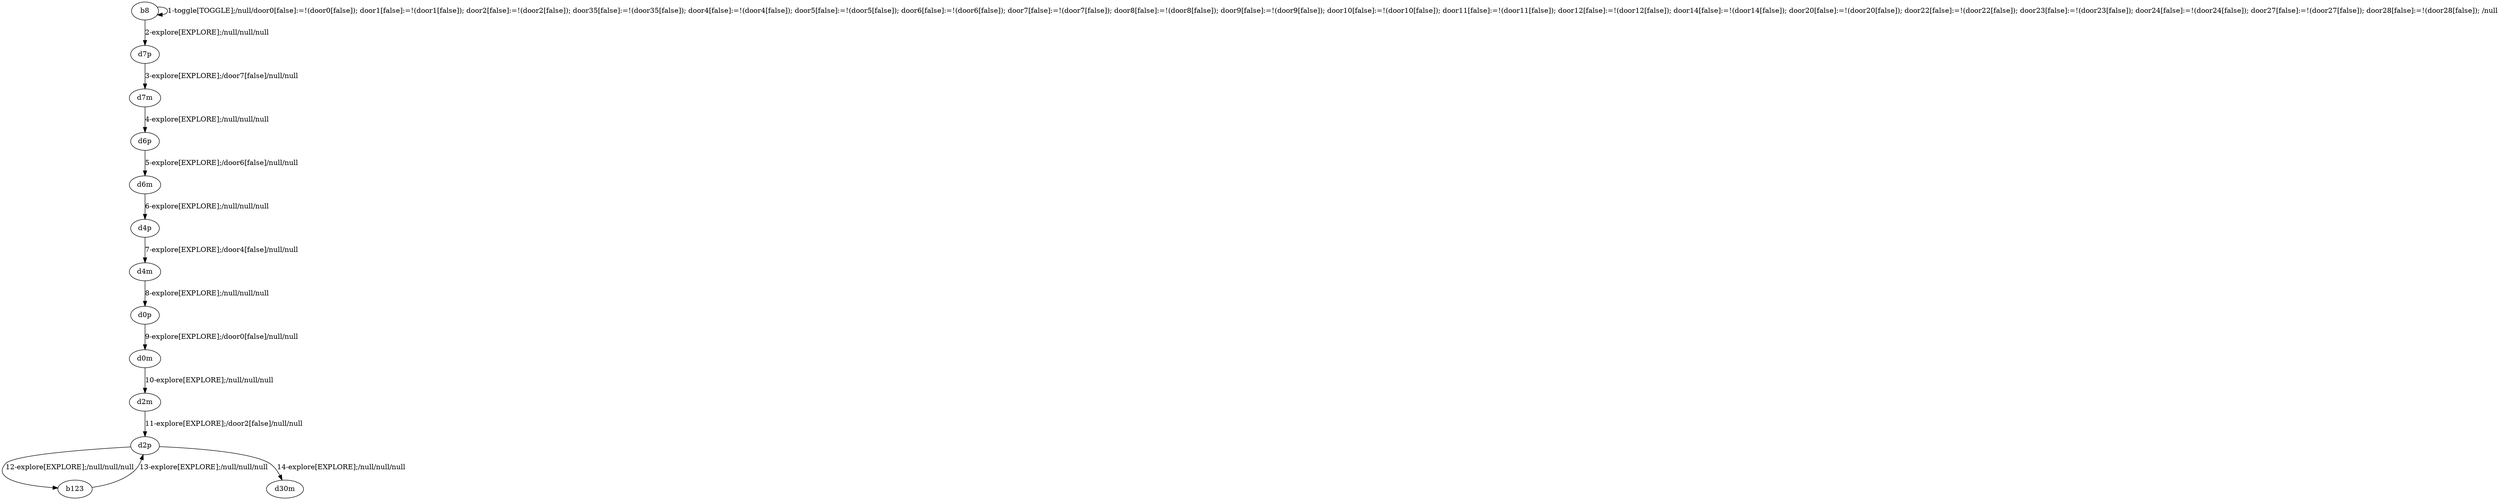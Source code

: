 # Total number of goals covered by this test: 2
# b123 --> d2p
# d2p --> b123

digraph g {
"b8" -> "b8" [label = "1-toggle[TOGGLE];/null/door0[false]:=!(door0[false]); door1[false]:=!(door1[false]); door2[false]:=!(door2[false]); door35[false]:=!(door35[false]); door4[false]:=!(door4[false]); door5[false]:=!(door5[false]); door6[false]:=!(door6[false]); door7[false]:=!(door7[false]); door8[false]:=!(door8[false]); door9[false]:=!(door9[false]); door10[false]:=!(door10[false]); door11[false]:=!(door11[false]); door12[false]:=!(door12[false]); door14[false]:=!(door14[false]); door20[false]:=!(door20[false]); door22[false]:=!(door22[false]); door23[false]:=!(door23[false]); door24[false]:=!(door24[false]); door27[false]:=!(door27[false]); door28[false]:=!(door28[false]); /null"];
"b8" -> "d7p" [label = "2-explore[EXPLORE];/null/null/null"];
"d7p" -> "d7m" [label = "3-explore[EXPLORE];/door7[false]/null/null"];
"d7m" -> "d6p" [label = "4-explore[EXPLORE];/null/null/null"];
"d6p" -> "d6m" [label = "5-explore[EXPLORE];/door6[false]/null/null"];
"d6m" -> "d4p" [label = "6-explore[EXPLORE];/null/null/null"];
"d4p" -> "d4m" [label = "7-explore[EXPLORE];/door4[false]/null/null"];
"d4m" -> "d0p" [label = "8-explore[EXPLORE];/null/null/null"];
"d0p" -> "d0m" [label = "9-explore[EXPLORE];/door0[false]/null/null"];
"d0m" -> "d2m" [label = "10-explore[EXPLORE];/null/null/null"];
"d2m" -> "d2p" [label = "11-explore[EXPLORE];/door2[false]/null/null"];
"d2p" -> "b123" [label = "12-explore[EXPLORE];/null/null/null"];
"b123" -> "d2p" [label = "13-explore[EXPLORE];/null/null/null"];
"d2p" -> "d30m" [label = "14-explore[EXPLORE];/null/null/null"];
}